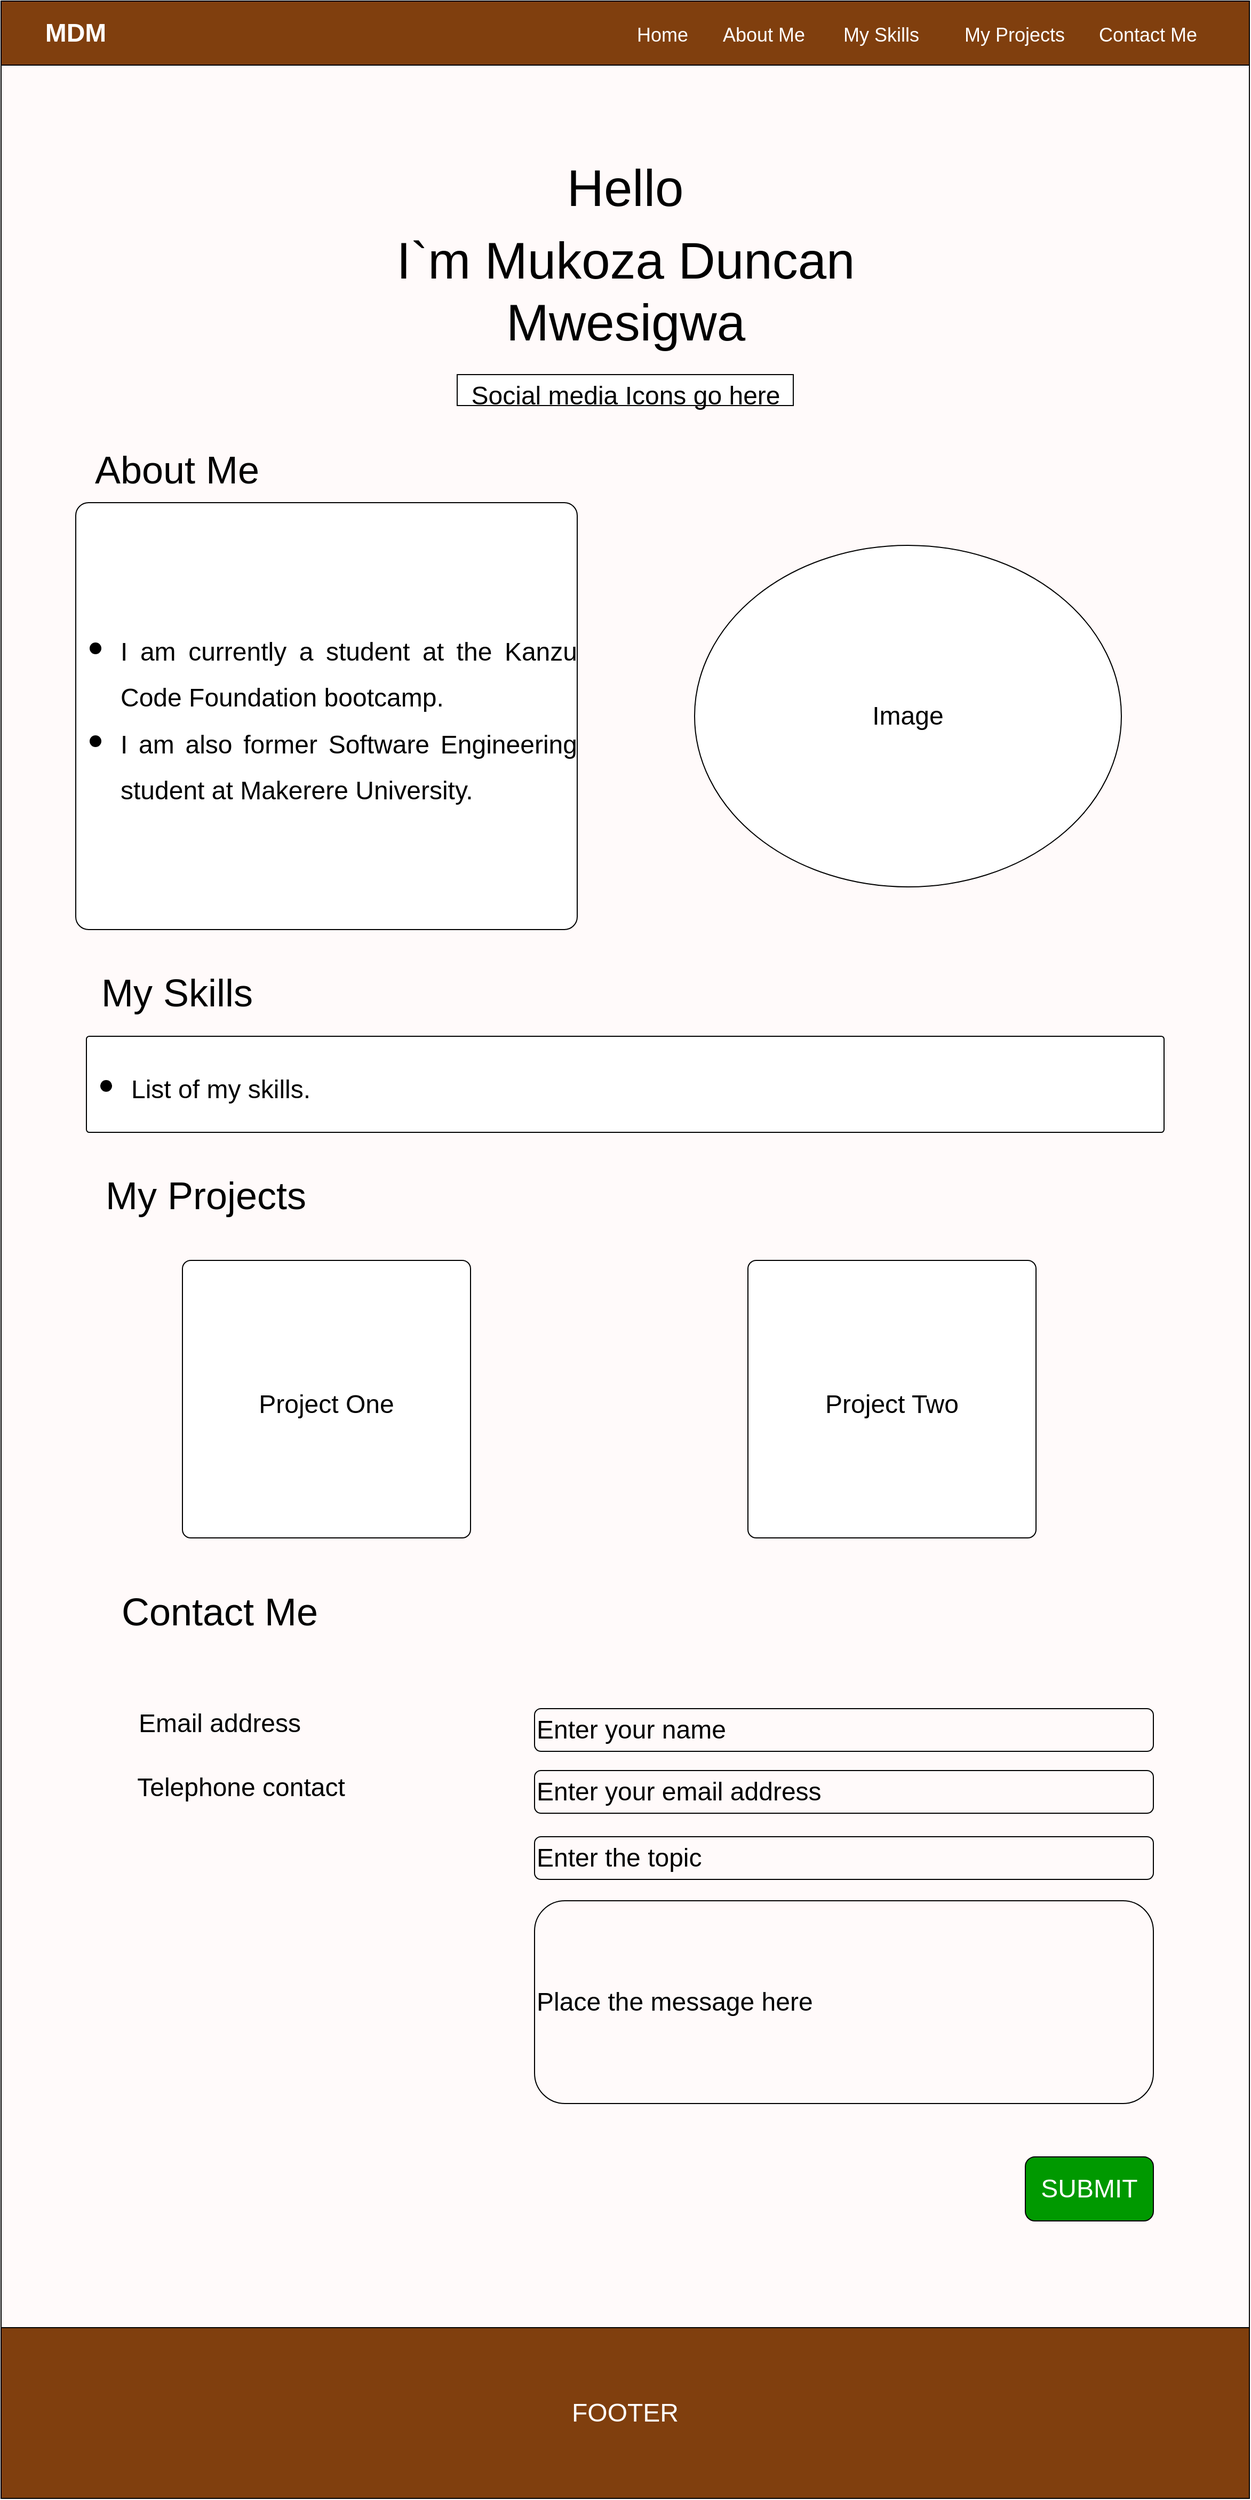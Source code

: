 <mxfile version="16.6.6" type="device"><diagram id="ZfRm8O-Q-0gdqyRSIChp" name="Page-1"><mxGraphModel dx="3157" dy="2316" grid="1" gridSize="10" guides="1" tooltips="1" connect="1" arrows="1" fold="1" page="1" pageScale="1" pageWidth="850" pageHeight="1100" math="0" shadow="0"><root><mxCell id="0"/><mxCell id="1" parent="0"/><mxCell id="ghzLyqNqFenzikHzPWm1-19" value="" style="rounded=0;whiteSpace=wrap;html=1;fontSize=24;fontColor=#000000;fillColor=#FFFAFA;" vertex="1" parent="1"><mxGeometry x="-370" y="-220" width="1170" height="2340" as="geometry"/></mxCell><mxCell id="ghzLyqNqFenzikHzPWm1-2" value="" style="rounded=0;whiteSpace=wrap;html=1;fillColor=#803F0E;" vertex="1" parent="1"><mxGeometry x="-370" y="-220" width="1170" height="60" as="geometry"/></mxCell><mxCell id="ghzLyqNqFenzikHzPWm1-3" value="&lt;font style=&quot;font-size: 24px&quot; color=&quot;#ffffff&quot;&gt;&lt;b&gt;MDM&lt;/b&gt;&lt;/font&gt;" style="text;html=1;strokeColor=none;fillColor=none;align=center;verticalAlign=middle;whiteSpace=wrap;rounded=0;" vertex="1" parent="1"><mxGeometry x="-330" y="-205" width="60" height="30" as="geometry"/></mxCell><mxCell id="ghzLyqNqFenzikHzPWm1-4" value="&lt;font style=&quot;font-size: 18px&quot; color=&quot;#ffffff&quot;&gt;Home&lt;/font&gt;" style="text;html=1;strokeColor=none;fillColor=none;align=center;verticalAlign=middle;whiteSpace=wrap;rounded=0;fontSize=24;" vertex="1" parent="1"><mxGeometry x="220" y="-205" width="60" height="30" as="geometry"/></mxCell><mxCell id="ghzLyqNqFenzikHzPWm1-5" value="&lt;font style=&quot;font-size: 18px&quot; color=&quot;#ffffff&quot;&gt;About Me&lt;/font&gt;" style="text;html=1;strokeColor=none;fillColor=none;align=center;verticalAlign=middle;whiteSpace=wrap;rounded=0;fontSize=24;" vertex="1" parent="1"><mxGeometry x="290" y="-205" width="110" height="30" as="geometry"/></mxCell><mxCell id="ghzLyqNqFenzikHzPWm1-6" value="&lt;font style=&quot;font-size: 18px&quot; color=&quot;#ffffff&quot;&gt;My Skills&lt;/font&gt;" style="text;html=1;strokeColor=none;fillColor=none;align=center;verticalAlign=middle;whiteSpace=wrap;rounded=0;fontSize=24;" vertex="1" parent="1"><mxGeometry x="400" y="-205" width="110" height="30" as="geometry"/></mxCell><mxCell id="ghzLyqNqFenzikHzPWm1-7" value="&lt;font style=&quot;font-size: 18px&quot; color=&quot;#ffffff&quot;&gt;My Projects&lt;/font&gt;" style="text;html=1;strokeColor=none;fillColor=none;align=center;verticalAlign=middle;whiteSpace=wrap;rounded=0;fontSize=24;" vertex="1" parent="1"><mxGeometry x="510" y="-205" width="140" height="30" as="geometry"/></mxCell><mxCell id="ghzLyqNqFenzikHzPWm1-8" value="&lt;font style=&quot;font-size: 18px&quot; color=&quot;#ffffff&quot;&gt;Contact Me&lt;/font&gt;" style="text;html=1;strokeColor=none;fillColor=none;align=center;verticalAlign=middle;whiteSpace=wrap;rounded=0;fontSize=24;" vertex="1" parent="1"><mxGeometry x="640" y="-205" width="130" height="30" as="geometry"/></mxCell><mxCell id="ghzLyqNqFenzikHzPWm1-9" value="&lt;font color=&quot;#000000&quot; style=&quot;font-size: 48px&quot;&gt;Hello&lt;/font&gt;" style="text;html=1;strokeColor=none;fillColor=none;align=center;verticalAlign=middle;whiteSpace=wrap;rounded=0;fontSize=18;fontColor=#ffffff;" vertex="1" parent="1"><mxGeometry x="185" y="-60" width="60" height="30" as="geometry"/></mxCell><mxCell id="ghzLyqNqFenzikHzPWm1-10" value="&lt;font color=&quot;#000000&quot; style=&quot;font-size: 48px&quot;&gt;I`m Mukoza Duncan Mwesigwa&lt;/font&gt;" style="text;html=1;strokeColor=none;fillColor=none;align=center;verticalAlign=middle;whiteSpace=wrap;rounded=0;fontSize=18;fontColor=#ffffff;" vertex="1" parent="1"><mxGeometry x="-22.5" y="37" width="475" height="30" as="geometry"/></mxCell><mxCell id="ghzLyqNqFenzikHzPWm1-11" value="&lt;font style=&quot;font-size: 36px&quot;&gt;About Me&lt;/font&gt;" style="text;html=1;strokeColor=none;fillColor=none;align=center;verticalAlign=middle;whiteSpace=wrap;rounded=0;fontSize=48;fontColor=#000000;" vertex="1" parent="1"><mxGeometry x="-310" y="200" width="210" height="30" as="geometry"/></mxCell><mxCell id="ghzLyqNqFenzikHzPWm1-12" value="&lt;ul&gt;&lt;li style=&quot;text-align: justify&quot;&gt;&lt;font style=&quot;font-size: 24px&quot;&gt;I am currently a student at the Kanzu Code Foundation bootcamp.&lt;/font&gt;&lt;/li&gt;&lt;li style=&quot;text-align: justify&quot;&gt;&lt;font style=&quot;font-size: 24px&quot;&gt;I am also former Software Engineering student at Makerere University.&lt;/font&gt;&lt;/li&gt;&lt;/ul&gt;" style="rounded=1;whiteSpace=wrap;html=1;fontSize=36;fontColor=#000000;fillColor=#ffffff;arcSize=3;align=left;" vertex="1" parent="1"><mxGeometry x="-300" y="250" width="470" height="400" as="geometry"/></mxCell><mxCell id="ghzLyqNqFenzikHzPWm1-14" value="&lt;font style=&quot;font-size: 24px&quot;&gt;Social media Icons go here&lt;/font&gt;" style="rounded=0;whiteSpace=wrap;html=1;fontSize=36;fontColor=#000000;fillColor=#ffffff;" vertex="1" parent="1"><mxGeometry x="57.5" y="130" width="315" height="29" as="geometry"/></mxCell><mxCell id="ghzLyqNqFenzikHzPWm1-18" value="Image" style="ellipse;whiteSpace=wrap;html=1;fontSize=24;fontColor=#000000;fillColor=#ffffff;" vertex="1" parent="1"><mxGeometry x="280" y="290" width="400" height="320" as="geometry"/></mxCell><mxCell id="ghzLyqNqFenzikHzPWm1-20" value="&lt;font style=&quot;font-size: 36px&quot;&gt;My Skills&lt;/font&gt;" style="text;html=1;strokeColor=none;fillColor=none;align=center;verticalAlign=middle;whiteSpace=wrap;rounded=0;fontSize=48;fontColor=#000000;" vertex="1" parent="1"><mxGeometry x="-310" y="690" width="210" height="30" as="geometry"/></mxCell><mxCell id="ghzLyqNqFenzikHzPWm1-21" value="&lt;ul&gt;&lt;li style=&quot;text-align: justify&quot;&gt;&lt;span style=&quot;font-size: 24px&quot;&gt;List of my skills.&lt;/span&gt;&lt;/li&gt;&lt;/ul&gt;" style="rounded=1;whiteSpace=wrap;html=1;fontSize=36;fontColor=#000000;fillColor=#ffffff;arcSize=3;align=left;" vertex="1" parent="1"><mxGeometry x="-290" y="750" width="1010" height="90" as="geometry"/></mxCell><mxCell id="ghzLyqNqFenzikHzPWm1-22" value="&lt;font style=&quot;font-size: 36px&quot;&gt;My Projects&lt;/font&gt;" style="text;html=1;strokeColor=none;fillColor=none;align=center;verticalAlign=middle;whiteSpace=wrap;rounded=0;fontSize=48;fontColor=#000000;" vertex="1" parent="1"><mxGeometry x="-283" y="880" width="210" height="30" as="geometry"/></mxCell><mxCell id="ghzLyqNqFenzikHzPWm1-23" value="&lt;span style=&quot;font-size: 24px&quot;&gt;Project One&lt;/span&gt;&lt;span style=&quot;color: rgba(0 , 0 , 0 , 0) ; font-family: monospace ; font-size: 0px&quot;&gt;%3CmxGraphModel%3E%3Croot%3E%3CmxCell%20id%3D%220%22%2F%3E%3CmxCell%20id%3D%221%22%20parent%3D%220%22%2F%3E%3CmxCell%20id%3D%222%22%20value%3D%22%26lt%3Bul%26gt%3B%26lt%3Bli%20style%3D%26quot%3Btext-align%3A%20justify%26quot%3B%26gt%3B%26lt%3Bspan%20style%3D%26quot%3Bfont-size%3A%2024px%26quot%3B%26gt%3BList%20of%20my%20skills.%26lt%3B%2Fspan%26gt%3B%26lt%3B%2Fli%26gt%3B%26lt%3B%2Ful%26gt%3B%22%20style%3D%22rounded%3D1%3BwhiteSpace%3Dwrap%3Bhtml%3D1%3BfontSize%3D36%3BfontColor%3D%23000000%3BfillColor%3D%23ffffff%3BarcSize%3D3%3Balign%3Dleft%3B%22%20vertex%3D%221%22%20parent%3D%221%22%3E%3CmxGeometry%20x%3D%22-290%22%20y%3D%22750%22%20width%3D%221010%22%20height%3D%2290%22%20as%3D%22geometry%22%2F%3E%3C%2FmxCell%3E%3C%2Froot%3E%3C%2FmxGraphModel%3E&lt;/span&gt;" style="rounded=1;whiteSpace=wrap;html=1;fontSize=36;fontColor=#000000;fillColor=#ffffff;arcSize=3;align=center;" vertex="1" parent="1"><mxGeometry x="-200" y="960" width="270" height="260" as="geometry"/></mxCell><mxCell id="ghzLyqNqFenzikHzPWm1-24" value="&lt;span style=&quot;font-size: 24px&quot;&gt;Project Two&lt;/span&gt;&lt;span style=&quot;color: rgba(0 , 0 , 0 , 0) ; font-family: monospace ; font-size: 0px&quot;&gt;%3CmxGraphModel%3E%3Croot%3E%3CmxCell%20id%3D%220%22%2F%3E%3CmxCell%20id%3D%221%22%20parent%3D%220%22%2F%3E%3CmxCell%20id%3D%222%22%20value%3D%22%26lt%3Bul%26gt%3B%26lt%3Bli%20style%3D%26quot%3Btext-align%3A%20justify%26quot%3B%26gt%3B%26lt%3Bspan%20style%3D%26quot%3Bfont-size%3A%2024px%26quot%3B%26gt%3BList%20of%20my%20skills.%26lt%3B%2Fspan%26gt%3B%26lt%3B%2Fli%26gt%3B%26lt%3B%2Ful%26gt%3B%22%20style%3D%22rounded%3D1%3BwhiteSpace%3Dwrap%3Bhtml%3D1%3BfontSize%3D36%3BfontColor%3D%23000000%3BfillColor%3D%23ffffff%3BarcSize%3D3%3Balign%3Dleft%3B%22%20vertex%3D%221%22%20parent%3D%221%22%3E%3CmxGeometry%20x%3D%22-290%22%20y%3D%22750%22%20width%3D%221010%22%20height%3D%2290%22%20as%3D%22geometry%22%2F%3E%3C%2FmxCell%3E%3C%2Froot%3E%3C%2FmxGraphModel%&lt;/span&gt;" style="rounded=1;whiteSpace=wrap;html=1;fontSize=36;fontColor=#000000;fillColor=#ffffff;arcSize=3;align=center;" vertex="1" parent="1"><mxGeometry x="330" y="960" width="270" height="260" as="geometry"/></mxCell><mxCell id="ghzLyqNqFenzikHzPWm1-25" value="&lt;font style=&quot;font-size: 36px&quot;&gt;Contact Me&lt;/font&gt;" style="text;html=1;strokeColor=none;fillColor=none;align=center;verticalAlign=middle;whiteSpace=wrap;rounded=0;fontSize=48;fontColor=#000000;" vertex="1" parent="1"><mxGeometry x="-270" y="1270" width="210" height="30" as="geometry"/></mxCell><mxCell id="ghzLyqNqFenzikHzPWm1-26" value="Enter your name" style="rounded=1;whiteSpace=wrap;html=1;fontSize=24;fontColor=#000000;fillColor=#FFFAFA;align=left;" vertex="1" parent="1"><mxGeometry x="130" y="1380" width="580" height="40" as="geometry"/></mxCell><mxCell id="ghzLyqNqFenzikHzPWm1-27" value="Enter your email address" style="rounded=1;whiteSpace=wrap;html=1;fontSize=24;fontColor=#000000;fillColor=#FFFAFA;align=left;" vertex="1" parent="1"><mxGeometry x="130" y="1438" width="580" height="40" as="geometry"/></mxCell><mxCell id="ghzLyqNqFenzikHzPWm1-28" value="Enter the topic" style="rounded=1;whiteSpace=wrap;html=1;fontSize=24;fontColor=#000000;fillColor=#FFFAFA;align=left;" vertex="1" parent="1"><mxGeometry x="130" y="1500" width="580" height="40" as="geometry"/></mxCell><mxCell id="ghzLyqNqFenzikHzPWm1-29" value="Place the message here" style="rounded=1;whiteSpace=wrap;html=1;fontSize=24;fontColor=#000000;fillColor=#FFFAFA;align=left;" vertex="1" parent="1"><mxGeometry x="130" y="1560" width="580" height="190" as="geometry"/></mxCell><mxCell id="ghzLyqNqFenzikHzPWm1-30" value="&lt;font color=&quot;#ffffff&quot;&gt;SUBMIT&lt;/font&gt;" style="rounded=1;whiteSpace=wrap;html=1;fontSize=24;fontColor=#fffffff;fillColor=#009900;" vertex="1" parent="1"><mxGeometry x="590" y="1800" width="120" height="60" as="geometry"/></mxCell><mxCell id="ghzLyqNqFenzikHzPWm1-31" value="FOOTER" style="rounded=0;whiteSpace=wrap;html=1;fontSize=24;fontColor=#ffffff;fillColor=#803F0E;" vertex="1" parent="1"><mxGeometry x="-370" y="1960" width="1170" height="160" as="geometry"/></mxCell><mxCell id="ghzLyqNqFenzikHzPWm1-33" value="&lt;font style=&quot;font-size: 24px&quot;&gt;Email address&lt;/font&gt;" style="text;html=1;strokeColor=none;fillColor=none;align=center;verticalAlign=middle;whiteSpace=wrap;rounded=0;fontSize=48;fontColor=#000000;" vertex="1" parent="1"><mxGeometry x="-270" y="1370" width="210" height="30" as="geometry"/></mxCell><mxCell id="ghzLyqNqFenzikHzPWm1-34" value="&lt;font style=&quot;font-size: 24px&quot;&gt;Telephone contact&lt;/font&gt;" style="text;html=1;strokeColor=none;fillColor=none;align=center;verticalAlign=middle;whiteSpace=wrap;rounded=0;fontSize=48;fontColor=#000000;" vertex="1" parent="1"><mxGeometry x="-250" y="1430" width="210" height="30" as="geometry"/></mxCell></root></mxGraphModel></diagram></mxfile>